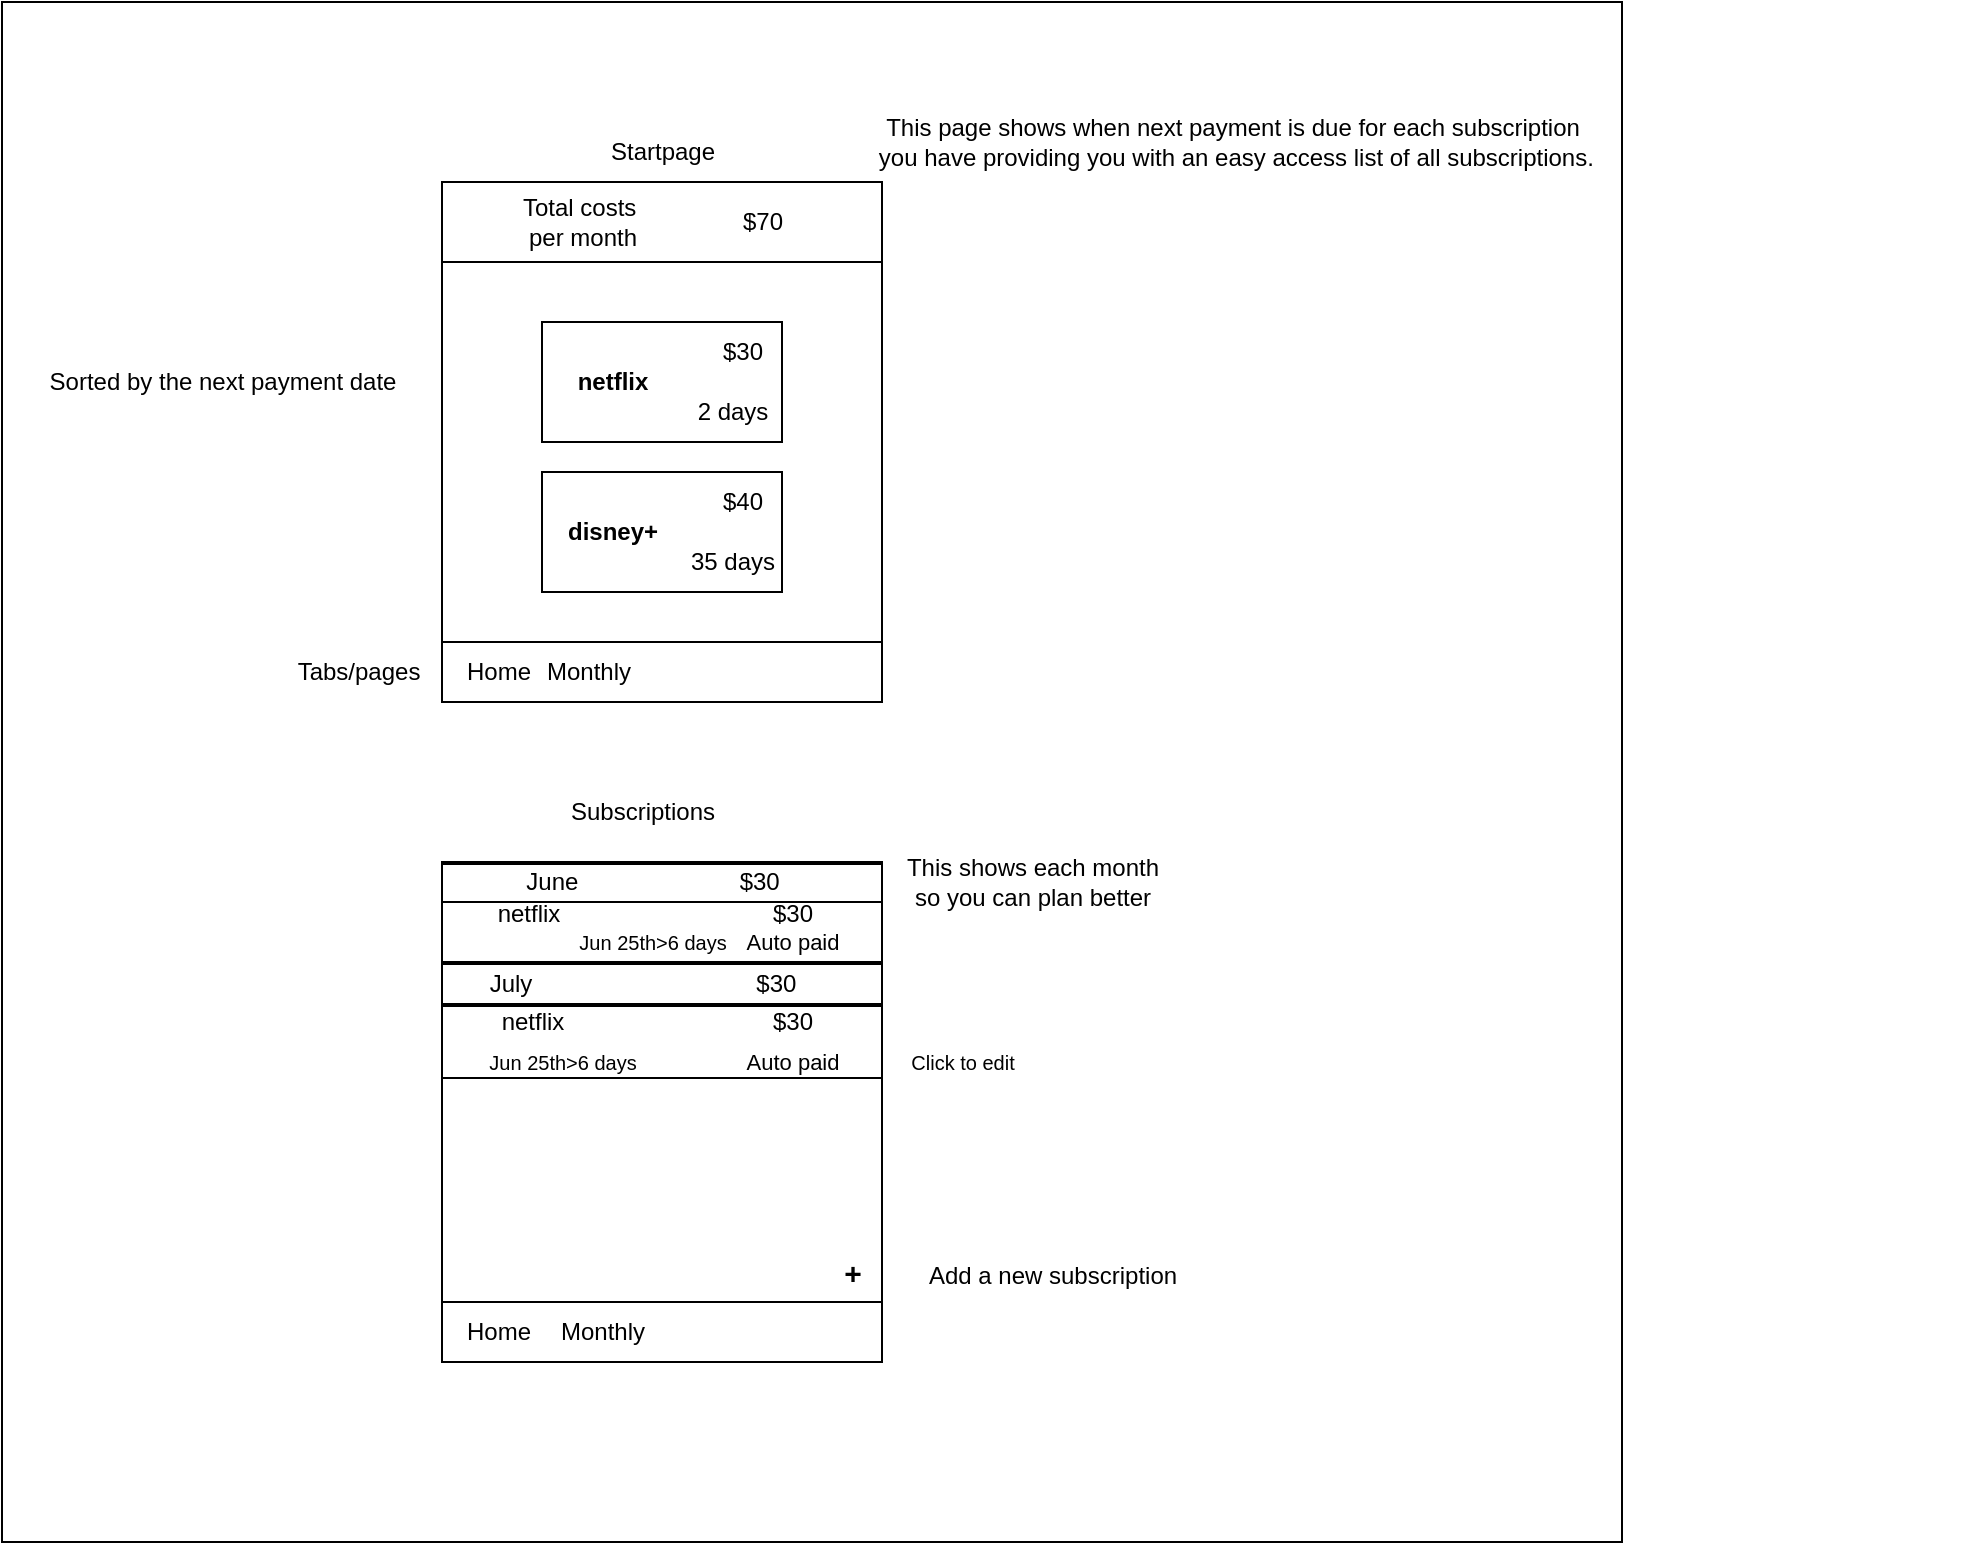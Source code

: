 <mxfile pages="2"><diagram id="ZfLP8LR-eF0503JV7WAy" name="UI"><mxGraphModel dx="1770" dy="998" grid="1" gridSize="10" guides="1" tooltips="1" connect="1" arrows="1" fold="1" page="1" pageScale="1" pageWidth="827" pageHeight="1169" math="0" shadow="0"><root><mxCell id="0"/><mxCell id="1" parent="0"/><mxCell id="30" value="" style="rounded=0;whiteSpace=wrap;html=1;" vertex="1" parent="1"><mxGeometry y="30" width="810" height="770" as="geometry"/></mxCell><mxCell id="b24Po_RPNGTW8iFf8xUd-1" value="" style="rounded=0;whiteSpace=wrap;html=1;" parent="1" vertex="1"><mxGeometry x="220" y="120" width="220" height="260" as="geometry"/></mxCell><mxCell id="b24Po_RPNGTW8iFf8xUd-2" value="Startpage" style="text;html=1;align=center;verticalAlign=middle;resizable=0;points=[];autosize=1;strokeColor=none;fillColor=none;" parent="1" vertex="1"><mxGeometry x="290" y="90" width="80" height="30" as="geometry"/></mxCell><mxCell id="5lJUivoG57lTy25en4lW-2" value="" style="rounded=0;whiteSpace=wrap;html=1;" parent="1" vertex="1"><mxGeometry x="220" y="460" width="220" height="230" as="geometry"/></mxCell><mxCell id="5lJUivoG57lTy25en4lW-3" value="Subscriptions" style="text;html=1;align=center;verticalAlign=middle;resizable=0;points=[];autosize=1;strokeColor=none;fillColor=none;" parent="1" vertex="1"><mxGeometry x="270" y="420" width="100" height="30" as="geometry"/></mxCell><mxCell id="5lJUivoG57lTy25en4lW-4" value="This page shows when next payment is due for each subscription&lt;br&gt;&amp;nbsp;you have providing you with an easy access list of all subscriptions." style="text;html=1;align=center;verticalAlign=middle;resizable=0;points=[];autosize=1;strokeColor=none;fillColor=none;fixedWidth=1;" parent="1" vertex="1"><mxGeometry x="250" y="80" width="730" height="40" as="geometry"/></mxCell><mxCell id="5lJUivoG57lTy25en4lW-7" value="This shows each month &lt;br&gt;so you can plan better" style="text;html=1;align=center;verticalAlign=middle;resizable=0;points=[];autosize=1;strokeColor=none;fillColor=none;" parent="1" vertex="1"><mxGeometry x="440" y="450" width="150" height="40" as="geometry"/></mxCell><mxCell id="5lJUivoG57lTy25en4lW-9" value="" style="rounded=0;whiteSpace=wrap;html=1;" parent="1" vertex="1"><mxGeometry x="270" y="190" width="120" height="60" as="geometry"/></mxCell><mxCell id="5lJUivoG57lTy25en4lW-10" value="$30" style="text;html=1;align=center;verticalAlign=middle;resizable=0;points=[];autosize=1;strokeColor=none;fillColor=none;" parent="1" vertex="1"><mxGeometry x="350" y="190" width="40" height="30" as="geometry"/></mxCell><mxCell id="5lJUivoG57lTy25en4lW-11" value="2 days" style="text;html=1;align=center;verticalAlign=middle;resizable=0;points=[];autosize=1;strokeColor=none;fillColor=none;" parent="1" vertex="1"><mxGeometry x="335" y="220" width="60" height="30" as="geometry"/></mxCell><mxCell id="5lJUivoG57lTy25en4lW-12" value="&lt;b&gt;netflix&lt;/b&gt;" style="text;html=1;align=center;verticalAlign=middle;resizable=0;points=[];autosize=1;strokeColor=none;fillColor=none;" parent="1" vertex="1"><mxGeometry x="275" y="205" width="60" height="30" as="geometry"/></mxCell><mxCell id="5lJUivoG57lTy25en4lW-15" value="" style="rounded=0;whiteSpace=wrap;html=1;" parent="1" vertex="1"><mxGeometry x="270" y="265" width="120" height="60" as="geometry"/></mxCell><mxCell id="5lJUivoG57lTy25en4lW-16" value="$40" style="text;html=1;align=center;verticalAlign=middle;resizable=0;points=[];autosize=1;strokeColor=none;fillColor=none;" parent="1" vertex="1"><mxGeometry x="350" y="265" width="40" height="30" as="geometry"/></mxCell><mxCell id="5lJUivoG57lTy25en4lW-17" value="35 days" style="text;html=1;align=center;verticalAlign=middle;resizable=0;points=[];autosize=1;strokeColor=none;fillColor=none;" parent="1" vertex="1"><mxGeometry x="330" y="295" width="70" height="30" as="geometry"/></mxCell><mxCell id="5lJUivoG57lTy25en4lW-18" value="&lt;b&gt;disney+&lt;/b&gt;" style="text;html=1;align=center;verticalAlign=middle;resizable=0;points=[];autosize=1;strokeColor=none;fillColor=none;" parent="1" vertex="1"><mxGeometry x="270" y="280" width="70" height="30" as="geometry"/></mxCell><mxCell id="ICn5KsOmjvi_41hKFWcF-1" value="Sorted by the next payment date" style="text;html=1;align=center;verticalAlign=middle;resizable=0;points=[];autosize=1;strokeColor=none;fillColor=none;" parent="1" vertex="1"><mxGeometry x="10" y="205" width="200" height="30" as="geometry"/></mxCell><mxCell id="ICn5KsOmjvi_41hKFWcF-8" value="" style="whiteSpace=wrap;html=1;" parent="1" vertex="1"><mxGeometry x="220" y="120" width="220" height="40" as="geometry"/></mxCell><mxCell id="ICn5KsOmjvi_41hKFWcF-6" value="Total costs&amp;nbsp;&lt;br&gt;per month&lt;br&gt;" style="text;html=1;align=center;verticalAlign=middle;resizable=0;points=[];autosize=1;strokeColor=none;fillColor=none;" parent="1" vertex="1"><mxGeometry x="250" y="120" width="80" height="40" as="geometry"/></mxCell><mxCell id="ICn5KsOmjvi_41hKFWcF-7" value="$70" style="text;html=1;align=center;verticalAlign=middle;resizable=0;points=[];autosize=1;strokeColor=none;fillColor=none;" parent="1" vertex="1"><mxGeometry x="360" y="125" width="40" height="30" as="geometry"/></mxCell><mxCell id="3" value="" style="rounded=0;whiteSpace=wrap;html=1;" parent="1" vertex="1"><mxGeometry x="220" y="461" width="220" height="20" as="geometry"/></mxCell><mxCell id="2" value="June&amp;nbsp; &amp;nbsp;&amp;nbsp;&lt;span style=&quot;white-space: pre;&quot;&gt;&#9;&lt;/span&gt;&lt;span style=&quot;white-space: pre;&quot;&gt;&#9;&lt;/span&gt;&lt;span style=&quot;white-space: pre;&quot;&gt;&#9;&lt;/span&gt;$30" style="text;html=1;align=center;verticalAlign=middle;resizable=0;points=[];autosize=1;strokeColor=none;fillColor=none;" parent="1" vertex="1"><mxGeometry x="250" y="455" width="150" height="30" as="geometry"/></mxCell><mxCell id="4" value="" style="rounded=0;whiteSpace=wrap;html=1;" parent="1" vertex="1"><mxGeometry x="220" y="511" width="220" height="20" as="geometry"/></mxCell><mxCell id="5" value="July &lt;span style=&quot;white-space: pre;&quot;&gt;&#9;&lt;/span&gt;&lt;span style=&quot;white-space: pre;&quot;&gt;&#9;&lt;/span&gt;&lt;span style=&quot;white-space: pre;&quot;&gt;&#9;&lt;/span&gt;&lt;span style=&quot;white-space: pre;&quot;&gt;&#9;&lt;/span&gt;&lt;span style=&quot;white-space: pre;&quot;&gt;&#9;&lt;/span&gt;$30" style="text;html=1;align=center;verticalAlign=middle;resizable=0;points=[];autosize=1;strokeColor=none;fillColor=none;" parent="1" vertex="1"><mxGeometry x="230" y="506" width="180" height="30" as="geometry"/></mxCell><mxCell id="10" value="" style="rounded=0;whiteSpace=wrap;html=1;" parent="1" vertex="1"><mxGeometry x="220" y="480" width="220" height="30" as="geometry"/></mxCell><mxCell id="11" value="netflix" style="text;html=1;align=center;verticalAlign=middle;resizable=0;points=[];autosize=1;strokeColor=none;fillColor=none;" parent="1" vertex="1"><mxGeometry x="238" y="471" width="50" height="30" as="geometry"/></mxCell><mxCell id="12" value="Jun 25th&amp;gt;6 days" style="text;html=1;align=center;verticalAlign=middle;resizable=0;points=[];autosize=1;strokeColor=none;fillColor=none;fontSize=10;" parent="1" vertex="1"><mxGeometry x="275" y="485" width="100" height="30" as="geometry"/></mxCell><mxCell id="13" value="$30" style="text;html=1;align=center;verticalAlign=middle;resizable=0;points=[];autosize=1;strokeColor=none;fillColor=none;" parent="1" vertex="1"><mxGeometry x="375" y="471" width="40" height="30" as="geometry"/></mxCell><mxCell id="14" value="" style="rounded=0;whiteSpace=wrap;html=1;" parent="1" vertex="1"><mxGeometry x="220" y="532" width="220" height="36" as="geometry"/></mxCell><mxCell id="15" value="netflix" style="text;html=1;align=center;verticalAlign=middle;resizable=0;points=[];autosize=1;strokeColor=none;fillColor=none;" parent="1" vertex="1"><mxGeometry x="240" y="525" width="50" height="30" as="geometry"/></mxCell><mxCell id="16" value="Jun 25th&amp;gt;6 days" style="text;html=1;align=center;verticalAlign=middle;resizable=0;points=[];autosize=1;strokeColor=none;fillColor=none;fontSize=10;" parent="1" vertex="1"><mxGeometry x="230" y="545" width="100" height="30" as="geometry"/></mxCell><mxCell id="17" value="$30" style="text;html=1;align=center;verticalAlign=middle;resizable=0;points=[];autosize=1;strokeColor=none;fillColor=none;" parent="1" vertex="1"><mxGeometry x="375" y="525" width="40" height="30" as="geometry"/></mxCell><mxCell id="18" value="Click to edit" style="text;html=1;align=center;verticalAlign=middle;resizable=0;points=[];autosize=1;strokeColor=none;fillColor=none;fontSize=10;" parent="1" vertex="1"><mxGeometry x="440" y="545" width="80" height="30" as="geometry"/></mxCell><mxCell id="19" value="+" style="text;html=1;align=center;verticalAlign=middle;resizable=0;points=[];autosize=1;strokeColor=none;fillColor=none;fontSize=15;fontStyle=1" parent="1" vertex="1"><mxGeometry x="410" y="650" width="30" height="30" as="geometry"/></mxCell><mxCell id="20" value="&lt;font style=&quot;font-size: 12px;&quot;&gt;Add a new subscription&lt;/font&gt;" style="text;html=1;align=center;verticalAlign=middle;resizable=0;points=[];autosize=1;strokeColor=none;fillColor=none;fontSize=15;" parent="1" vertex="1"><mxGeometry x="450" y="650" width="150" height="30" as="geometry"/></mxCell><mxCell id="21" value="Auto paid" style="text;html=1;align=center;verticalAlign=middle;resizable=0;points=[];autosize=1;strokeColor=none;fillColor=none;fontSize=11;" parent="1" vertex="1"><mxGeometry x="360" y="545" width="70" height="30" as="geometry"/></mxCell><mxCell id="22" value="Auto paid" style="text;html=1;align=center;verticalAlign=middle;resizable=0;points=[];autosize=1;strokeColor=none;fillColor=none;fontSize=11;" parent="1" vertex="1"><mxGeometry x="360" y="485" width="70" height="30" as="geometry"/></mxCell><mxCell id="23" value="" style="rounded=0;whiteSpace=wrap;html=1;" parent="1" vertex="1"><mxGeometry x="220" y="350" width="220" height="30" as="geometry"/></mxCell><mxCell id="24" value="Home" style="text;html=1;align=center;verticalAlign=middle;resizable=0;points=[];autosize=1;strokeColor=none;fillColor=none;" parent="1" vertex="1"><mxGeometry x="217.5" y="350" width="60" height="30" as="geometry"/></mxCell><mxCell id="25" value="Monthly" style="text;html=1;align=center;verticalAlign=middle;resizable=0;points=[];autosize=1;strokeColor=none;fillColor=none;" parent="1" vertex="1"><mxGeometry x="257.5" y="350" width="70" height="30" as="geometry"/></mxCell><mxCell id="26" value="" style="rounded=0;whiteSpace=wrap;html=1;" parent="1" vertex="1"><mxGeometry x="220" y="680" width="220" height="30" as="geometry"/></mxCell><mxCell id="27" value="Home" style="text;html=1;align=center;verticalAlign=middle;resizable=0;points=[];autosize=1;strokeColor=none;fillColor=none;" parent="1" vertex="1"><mxGeometry x="217.5" y="680" width="60" height="30" as="geometry"/></mxCell><mxCell id="28" value="Monthly" style="text;html=1;align=center;verticalAlign=middle;resizable=0;points=[];autosize=1;strokeColor=none;fillColor=none;" parent="1" vertex="1"><mxGeometry x="265" y="680" width="70" height="30" as="geometry"/></mxCell><mxCell id="29" value="Tabs/pages" style="text;html=1;align=center;verticalAlign=middle;resizable=0;points=[];autosize=1;strokeColor=none;fillColor=none;" vertex="1" parent="1"><mxGeometry x="137.5" y="350" width="80" height="30" as="geometry"/></mxCell></root></mxGraphModel></diagram><diagram id="lcGCt7EONm-_yOM9yhXo" name="Models">
        <mxGraphModel dx="938" dy="646" grid="1" gridSize="10" guides="1" tooltips="1" connect="1" arrows="1" fold="1" page="1" pageScale="1" pageWidth="827" pageHeight="1169" math="0" shadow="0">
            <root>
                <mxCell id="0"/>
                <mxCell id="1" parent="0"/>
                <mxCell id="KQrOKxtoQE5sbZLWIkTP-1" value="Subscription" style="swimlane;childLayout=stackLayout;horizontal=1;startSize=50;horizontalStack=0;rounded=1;fontSize=14;fontStyle=0;strokeWidth=2;resizeParent=0;resizeLast=1;shadow=0;dashed=0;align=center;arcSize=4;whiteSpace=wrap;html=1;" parent="1" vertex="1">
                    <mxGeometry x="80" y="180" width="190" height="120" as="geometry"/>
                </mxCell>
                <mxCell id="KQrOKxtoQE5sbZLWIkTP-2" value="+IsAutoPaid: bool&lt;br&gt;+Name: string&lt;br&gt;+Description: string&lt;br&gt;+Payments: List&amp;lt;DateTime&amp;gt;" style="align=left;strokeColor=none;fillColor=none;spacingLeft=4;fontSize=12;verticalAlign=top;resizable=0;rotatable=0;part=1;html=1;" parent="KQrOKxtoQE5sbZLWIkTP-1" vertex="1">
                    <mxGeometry y="50" width="190" height="70" as="geometry"/>
                </mxCell>
            </root>
        </mxGraphModel>
    </diagram></mxfile>